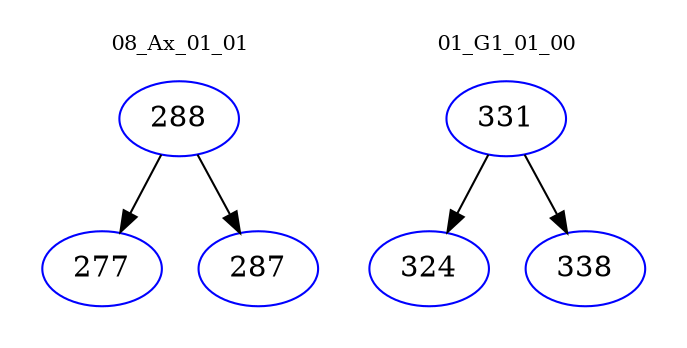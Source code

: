 digraph{
subgraph cluster_0 {
color = white
label = "08_Ax_01_01";
fontsize=10;
T0_288 [label="288", color="blue"]
T0_288 -> T0_277 [color="black"]
T0_277 [label="277", color="blue"]
T0_288 -> T0_287 [color="black"]
T0_287 [label="287", color="blue"]
}
subgraph cluster_1 {
color = white
label = "01_G1_01_00";
fontsize=10;
T1_331 [label="331", color="blue"]
T1_331 -> T1_324 [color="black"]
T1_324 [label="324", color="blue"]
T1_331 -> T1_338 [color="black"]
T1_338 [label="338", color="blue"]
}
}
